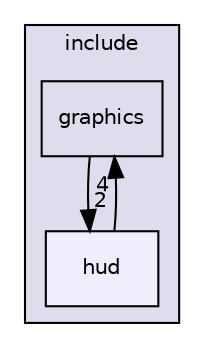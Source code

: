 digraph "/Users/runner/work/chess/chess/include/hud" {
  bgcolor=transparent;
  compound=true
  node [ fontsize="10", fontname="Helvetica"];
  edge [ labelfontsize="10", labelfontname="Helvetica"];
  subgraph clusterdir_d44c64559bbebec7f509842c48db8b23 {
    graph [ bgcolor="#ddddee", pencolor="black", label="include" fontname="Helvetica", fontsize="10", URL="dir_d44c64559bbebec7f509842c48db8b23.html"]
  dir_c17ed8a99c2aafc6034c524ffcf900dc [shape=box label="graphics" URL="dir_c17ed8a99c2aafc6034c524ffcf900dc.html"];
  dir_e94c18d52246dc2a84c458562d820761 [shape=box, label="hud", style="filled", fillcolor="#eeeeff", pencolor="black", URL="dir_e94c18d52246dc2a84c458562d820761.html"];
  }
  dir_c17ed8a99c2aafc6034c524ffcf900dc->dir_e94c18d52246dc2a84c458562d820761 [headlabel="2", labeldistance=1.5 headhref="dir_000002_000003.html"];
  dir_e94c18d52246dc2a84c458562d820761->dir_c17ed8a99c2aafc6034c524ffcf900dc [headlabel="4", labeldistance=1.5 headhref="dir_000003_000002.html"];
}
